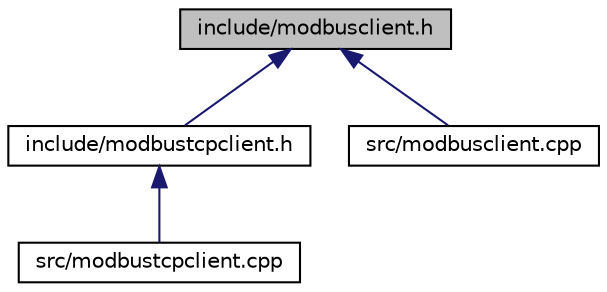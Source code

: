 digraph "include/modbusclient.h"
{
 // LATEX_PDF_SIZE
  edge [fontname="Helvetica",fontsize="10",labelfontname="Helvetica",labelfontsize="10"];
  node [fontname="Helvetica",fontsize="10",shape=record];
  Node1 [label="include/modbusclient.h",height=0.2,width=0.4,color="black", fillcolor="grey75", style="filled", fontcolor="black",tooltip=" "];
  Node1 -> Node2 [dir="back",color="midnightblue",fontsize="10",style="solid",fontname="Helvetica"];
  Node2 [label="include/modbustcpclient.h",height=0.2,width=0.4,color="black", fillcolor="white", style="filled",URL="$modbustcpclient_8h.html",tooltip=" "];
  Node2 -> Node3 [dir="back",color="midnightblue",fontsize="10",style="solid",fontname="Helvetica"];
  Node3 [label="src/modbustcpclient.cpp",height=0.2,width=0.4,color="black", fillcolor="white", style="filled",URL="$modbustcpclient_8cpp.html",tooltip=" "];
  Node1 -> Node4 [dir="back",color="midnightblue",fontsize="10",style="solid",fontname="Helvetica"];
  Node4 [label="src/modbusclient.cpp",height=0.2,width=0.4,color="black", fillcolor="white", style="filled",URL="$modbusclient_8cpp.html",tooltip=" "];
}
